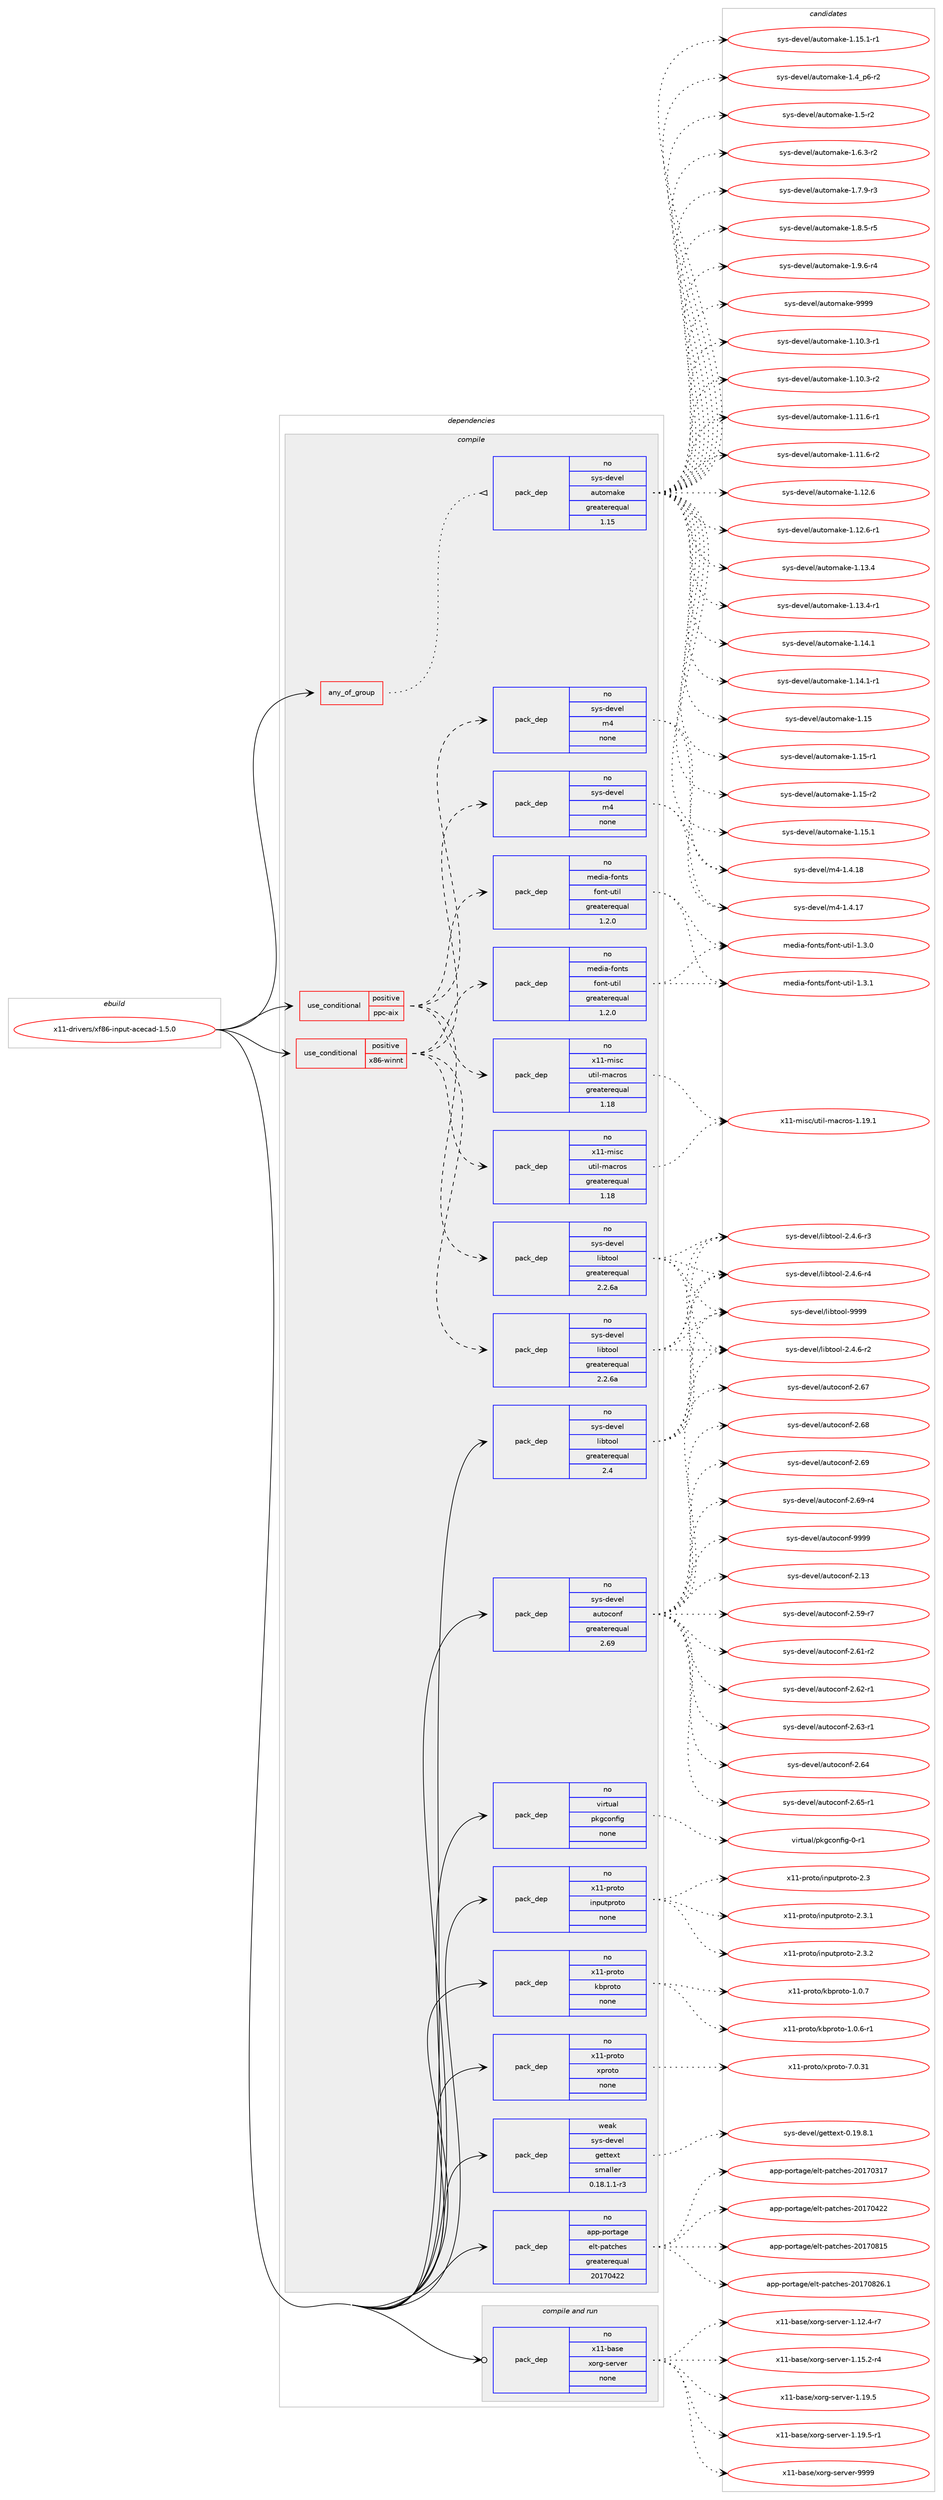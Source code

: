 digraph prolog {

# *************
# Graph options
# *************

newrank=true;
concentrate=true;
compound=true;
graph [rankdir=LR,fontname=Helvetica,fontsize=10,ranksep=1.5];#, ranksep=2.5, nodesep=0.2];
edge  [arrowhead=vee];
node  [fontname=Helvetica,fontsize=10];

# **********
# The ebuild
# **********

subgraph cluster_leftcol {
color=gray;
rank=same;
label=<<i>ebuild</i>>;
id [label="x11-drivers/xf86-input-acecad-1.5.0", color=red, width=4, href="../x11-drivers/xf86-input-acecad-1.5.0.svg"];
}

# ****************
# The dependencies
# ****************

subgraph cluster_midcol {
color=gray;
label=<<i>dependencies</i>>;
subgraph cluster_compile {
fillcolor="#eeeeee";
style=filled;
label=<<i>compile</i>>;
subgraph any9120 {
dependency512448 [label=<<TABLE BORDER="0" CELLBORDER="1" CELLSPACING="0" CELLPADDING="4"><TR><TD CELLPADDING="10">any_of_group</TD></TR></TABLE>>, shape=none, color=red];subgraph pack381150 {
dependency512449 [label=<<TABLE BORDER="0" CELLBORDER="1" CELLSPACING="0" CELLPADDING="4" WIDTH="220"><TR><TD ROWSPAN="6" CELLPADDING="30">pack_dep</TD></TR><TR><TD WIDTH="110">no</TD></TR><TR><TD>sys-devel</TD></TR><TR><TD>automake</TD></TR><TR><TD>greaterequal</TD></TR><TR><TD>1.15</TD></TR></TABLE>>, shape=none, color=blue];
}
dependency512448:e -> dependency512449:w [weight=20,style="dotted",arrowhead="oinv"];
}
id:e -> dependency512448:w [weight=20,style="solid",arrowhead="vee"];
subgraph cond121839 {
dependency512450 [label=<<TABLE BORDER="0" CELLBORDER="1" CELLSPACING="0" CELLPADDING="4"><TR><TD ROWSPAN="3" CELLPADDING="10">use_conditional</TD></TR><TR><TD>positive</TD></TR><TR><TD>ppc-aix</TD></TR></TABLE>>, shape=none, color=red];
subgraph pack381151 {
dependency512451 [label=<<TABLE BORDER="0" CELLBORDER="1" CELLSPACING="0" CELLPADDING="4" WIDTH="220"><TR><TD ROWSPAN="6" CELLPADDING="30">pack_dep</TD></TR><TR><TD WIDTH="110">no</TD></TR><TR><TD>sys-devel</TD></TR><TR><TD>libtool</TD></TR><TR><TD>greaterequal</TD></TR><TR><TD>2.2.6a</TD></TR></TABLE>>, shape=none, color=blue];
}
dependency512450:e -> dependency512451:w [weight=20,style="dashed",arrowhead="vee"];
subgraph pack381152 {
dependency512452 [label=<<TABLE BORDER="0" CELLBORDER="1" CELLSPACING="0" CELLPADDING="4" WIDTH="220"><TR><TD ROWSPAN="6" CELLPADDING="30">pack_dep</TD></TR><TR><TD WIDTH="110">no</TD></TR><TR><TD>sys-devel</TD></TR><TR><TD>m4</TD></TR><TR><TD>none</TD></TR><TR><TD></TD></TR></TABLE>>, shape=none, color=blue];
}
dependency512450:e -> dependency512452:w [weight=20,style="dashed",arrowhead="vee"];
subgraph pack381153 {
dependency512453 [label=<<TABLE BORDER="0" CELLBORDER="1" CELLSPACING="0" CELLPADDING="4" WIDTH="220"><TR><TD ROWSPAN="6" CELLPADDING="30">pack_dep</TD></TR><TR><TD WIDTH="110">no</TD></TR><TR><TD>x11-misc</TD></TR><TR><TD>util-macros</TD></TR><TR><TD>greaterequal</TD></TR><TR><TD>1.18</TD></TR></TABLE>>, shape=none, color=blue];
}
dependency512450:e -> dependency512453:w [weight=20,style="dashed",arrowhead="vee"];
subgraph pack381154 {
dependency512454 [label=<<TABLE BORDER="0" CELLBORDER="1" CELLSPACING="0" CELLPADDING="4" WIDTH="220"><TR><TD ROWSPAN="6" CELLPADDING="30">pack_dep</TD></TR><TR><TD WIDTH="110">no</TD></TR><TR><TD>media-fonts</TD></TR><TR><TD>font-util</TD></TR><TR><TD>greaterequal</TD></TR><TR><TD>1.2.0</TD></TR></TABLE>>, shape=none, color=blue];
}
dependency512450:e -> dependency512454:w [weight=20,style="dashed",arrowhead="vee"];
}
id:e -> dependency512450:w [weight=20,style="solid",arrowhead="vee"];
subgraph cond121840 {
dependency512455 [label=<<TABLE BORDER="0" CELLBORDER="1" CELLSPACING="0" CELLPADDING="4"><TR><TD ROWSPAN="3" CELLPADDING="10">use_conditional</TD></TR><TR><TD>positive</TD></TR><TR><TD>x86-winnt</TD></TR></TABLE>>, shape=none, color=red];
subgraph pack381155 {
dependency512456 [label=<<TABLE BORDER="0" CELLBORDER="1" CELLSPACING="0" CELLPADDING="4" WIDTH="220"><TR><TD ROWSPAN="6" CELLPADDING="30">pack_dep</TD></TR><TR><TD WIDTH="110">no</TD></TR><TR><TD>sys-devel</TD></TR><TR><TD>libtool</TD></TR><TR><TD>greaterequal</TD></TR><TR><TD>2.2.6a</TD></TR></TABLE>>, shape=none, color=blue];
}
dependency512455:e -> dependency512456:w [weight=20,style="dashed",arrowhead="vee"];
subgraph pack381156 {
dependency512457 [label=<<TABLE BORDER="0" CELLBORDER="1" CELLSPACING="0" CELLPADDING="4" WIDTH="220"><TR><TD ROWSPAN="6" CELLPADDING="30">pack_dep</TD></TR><TR><TD WIDTH="110">no</TD></TR><TR><TD>sys-devel</TD></TR><TR><TD>m4</TD></TR><TR><TD>none</TD></TR><TR><TD></TD></TR></TABLE>>, shape=none, color=blue];
}
dependency512455:e -> dependency512457:w [weight=20,style="dashed",arrowhead="vee"];
subgraph pack381157 {
dependency512458 [label=<<TABLE BORDER="0" CELLBORDER="1" CELLSPACING="0" CELLPADDING="4" WIDTH="220"><TR><TD ROWSPAN="6" CELLPADDING="30">pack_dep</TD></TR><TR><TD WIDTH="110">no</TD></TR><TR><TD>x11-misc</TD></TR><TR><TD>util-macros</TD></TR><TR><TD>greaterequal</TD></TR><TR><TD>1.18</TD></TR></TABLE>>, shape=none, color=blue];
}
dependency512455:e -> dependency512458:w [weight=20,style="dashed",arrowhead="vee"];
subgraph pack381158 {
dependency512459 [label=<<TABLE BORDER="0" CELLBORDER="1" CELLSPACING="0" CELLPADDING="4" WIDTH="220"><TR><TD ROWSPAN="6" CELLPADDING="30">pack_dep</TD></TR><TR><TD WIDTH="110">no</TD></TR><TR><TD>media-fonts</TD></TR><TR><TD>font-util</TD></TR><TR><TD>greaterequal</TD></TR><TR><TD>1.2.0</TD></TR></TABLE>>, shape=none, color=blue];
}
dependency512455:e -> dependency512459:w [weight=20,style="dashed",arrowhead="vee"];
}
id:e -> dependency512455:w [weight=20,style="solid",arrowhead="vee"];
subgraph pack381159 {
dependency512460 [label=<<TABLE BORDER="0" CELLBORDER="1" CELLSPACING="0" CELLPADDING="4" WIDTH="220"><TR><TD ROWSPAN="6" CELLPADDING="30">pack_dep</TD></TR><TR><TD WIDTH="110">no</TD></TR><TR><TD>app-portage</TD></TR><TR><TD>elt-patches</TD></TR><TR><TD>greaterequal</TD></TR><TR><TD>20170422</TD></TR></TABLE>>, shape=none, color=blue];
}
id:e -> dependency512460:w [weight=20,style="solid",arrowhead="vee"];
subgraph pack381160 {
dependency512461 [label=<<TABLE BORDER="0" CELLBORDER="1" CELLSPACING="0" CELLPADDING="4" WIDTH="220"><TR><TD ROWSPAN="6" CELLPADDING="30">pack_dep</TD></TR><TR><TD WIDTH="110">no</TD></TR><TR><TD>sys-devel</TD></TR><TR><TD>autoconf</TD></TR><TR><TD>greaterequal</TD></TR><TR><TD>2.69</TD></TR></TABLE>>, shape=none, color=blue];
}
id:e -> dependency512461:w [weight=20,style="solid",arrowhead="vee"];
subgraph pack381161 {
dependency512462 [label=<<TABLE BORDER="0" CELLBORDER="1" CELLSPACING="0" CELLPADDING="4" WIDTH="220"><TR><TD ROWSPAN="6" CELLPADDING="30">pack_dep</TD></TR><TR><TD WIDTH="110">no</TD></TR><TR><TD>sys-devel</TD></TR><TR><TD>libtool</TD></TR><TR><TD>greaterequal</TD></TR><TR><TD>2.4</TD></TR></TABLE>>, shape=none, color=blue];
}
id:e -> dependency512462:w [weight=20,style="solid",arrowhead="vee"];
subgraph pack381162 {
dependency512463 [label=<<TABLE BORDER="0" CELLBORDER="1" CELLSPACING="0" CELLPADDING="4" WIDTH="220"><TR><TD ROWSPAN="6" CELLPADDING="30">pack_dep</TD></TR><TR><TD WIDTH="110">no</TD></TR><TR><TD>virtual</TD></TR><TR><TD>pkgconfig</TD></TR><TR><TD>none</TD></TR><TR><TD></TD></TR></TABLE>>, shape=none, color=blue];
}
id:e -> dependency512463:w [weight=20,style="solid",arrowhead="vee"];
subgraph pack381163 {
dependency512464 [label=<<TABLE BORDER="0" CELLBORDER="1" CELLSPACING="0" CELLPADDING="4" WIDTH="220"><TR><TD ROWSPAN="6" CELLPADDING="30">pack_dep</TD></TR><TR><TD WIDTH="110">no</TD></TR><TR><TD>x11-proto</TD></TR><TR><TD>inputproto</TD></TR><TR><TD>none</TD></TR><TR><TD></TD></TR></TABLE>>, shape=none, color=blue];
}
id:e -> dependency512464:w [weight=20,style="solid",arrowhead="vee"];
subgraph pack381164 {
dependency512465 [label=<<TABLE BORDER="0" CELLBORDER="1" CELLSPACING="0" CELLPADDING="4" WIDTH="220"><TR><TD ROWSPAN="6" CELLPADDING="30">pack_dep</TD></TR><TR><TD WIDTH="110">no</TD></TR><TR><TD>x11-proto</TD></TR><TR><TD>kbproto</TD></TR><TR><TD>none</TD></TR><TR><TD></TD></TR></TABLE>>, shape=none, color=blue];
}
id:e -> dependency512465:w [weight=20,style="solid",arrowhead="vee"];
subgraph pack381165 {
dependency512466 [label=<<TABLE BORDER="0" CELLBORDER="1" CELLSPACING="0" CELLPADDING="4" WIDTH="220"><TR><TD ROWSPAN="6" CELLPADDING="30">pack_dep</TD></TR><TR><TD WIDTH="110">no</TD></TR><TR><TD>x11-proto</TD></TR><TR><TD>xproto</TD></TR><TR><TD>none</TD></TR><TR><TD></TD></TR></TABLE>>, shape=none, color=blue];
}
id:e -> dependency512466:w [weight=20,style="solid",arrowhead="vee"];
subgraph pack381166 {
dependency512467 [label=<<TABLE BORDER="0" CELLBORDER="1" CELLSPACING="0" CELLPADDING="4" WIDTH="220"><TR><TD ROWSPAN="6" CELLPADDING="30">pack_dep</TD></TR><TR><TD WIDTH="110">weak</TD></TR><TR><TD>sys-devel</TD></TR><TR><TD>gettext</TD></TR><TR><TD>smaller</TD></TR><TR><TD>0.18.1.1-r3</TD></TR></TABLE>>, shape=none, color=blue];
}
id:e -> dependency512467:w [weight=20,style="solid",arrowhead="vee"];
}
subgraph cluster_compileandrun {
fillcolor="#eeeeee";
style=filled;
label=<<i>compile and run</i>>;
subgraph pack381167 {
dependency512468 [label=<<TABLE BORDER="0" CELLBORDER="1" CELLSPACING="0" CELLPADDING="4" WIDTH="220"><TR><TD ROWSPAN="6" CELLPADDING="30">pack_dep</TD></TR><TR><TD WIDTH="110">no</TD></TR><TR><TD>x11-base</TD></TR><TR><TD>xorg-server</TD></TR><TR><TD>none</TD></TR><TR><TD></TD></TR></TABLE>>, shape=none, color=blue];
}
id:e -> dependency512468:w [weight=20,style="solid",arrowhead="odotvee"];
}
subgraph cluster_run {
fillcolor="#eeeeee";
style=filled;
label=<<i>run</i>>;
}
}

# **************
# The candidates
# **************

subgraph cluster_choices {
rank=same;
color=gray;
label=<<i>candidates</i>>;

subgraph choice381150 {
color=black;
nodesep=1;
choice11512111545100101118101108479711711611110997107101454946494846514511449 [label="sys-devel/automake-1.10.3-r1", color=red, width=4,href="../sys-devel/automake-1.10.3-r1.svg"];
choice11512111545100101118101108479711711611110997107101454946494846514511450 [label="sys-devel/automake-1.10.3-r2", color=red, width=4,href="../sys-devel/automake-1.10.3-r2.svg"];
choice11512111545100101118101108479711711611110997107101454946494946544511449 [label="sys-devel/automake-1.11.6-r1", color=red, width=4,href="../sys-devel/automake-1.11.6-r1.svg"];
choice11512111545100101118101108479711711611110997107101454946494946544511450 [label="sys-devel/automake-1.11.6-r2", color=red, width=4,href="../sys-devel/automake-1.11.6-r2.svg"];
choice1151211154510010111810110847971171161111099710710145494649504654 [label="sys-devel/automake-1.12.6", color=red, width=4,href="../sys-devel/automake-1.12.6.svg"];
choice11512111545100101118101108479711711611110997107101454946495046544511449 [label="sys-devel/automake-1.12.6-r1", color=red, width=4,href="../sys-devel/automake-1.12.6-r1.svg"];
choice1151211154510010111810110847971171161111099710710145494649514652 [label="sys-devel/automake-1.13.4", color=red, width=4,href="../sys-devel/automake-1.13.4.svg"];
choice11512111545100101118101108479711711611110997107101454946495146524511449 [label="sys-devel/automake-1.13.4-r1", color=red, width=4,href="../sys-devel/automake-1.13.4-r1.svg"];
choice1151211154510010111810110847971171161111099710710145494649524649 [label="sys-devel/automake-1.14.1", color=red, width=4,href="../sys-devel/automake-1.14.1.svg"];
choice11512111545100101118101108479711711611110997107101454946495246494511449 [label="sys-devel/automake-1.14.1-r1", color=red, width=4,href="../sys-devel/automake-1.14.1-r1.svg"];
choice115121115451001011181011084797117116111109971071014549464953 [label="sys-devel/automake-1.15", color=red, width=4,href="../sys-devel/automake-1.15.svg"];
choice1151211154510010111810110847971171161111099710710145494649534511449 [label="sys-devel/automake-1.15-r1", color=red, width=4,href="../sys-devel/automake-1.15-r1.svg"];
choice1151211154510010111810110847971171161111099710710145494649534511450 [label="sys-devel/automake-1.15-r2", color=red, width=4,href="../sys-devel/automake-1.15-r2.svg"];
choice1151211154510010111810110847971171161111099710710145494649534649 [label="sys-devel/automake-1.15.1", color=red, width=4,href="../sys-devel/automake-1.15.1.svg"];
choice11512111545100101118101108479711711611110997107101454946495346494511449 [label="sys-devel/automake-1.15.1-r1", color=red, width=4,href="../sys-devel/automake-1.15.1-r1.svg"];
choice115121115451001011181011084797117116111109971071014549465295112544511450 [label="sys-devel/automake-1.4_p6-r2", color=red, width=4,href="../sys-devel/automake-1.4_p6-r2.svg"];
choice11512111545100101118101108479711711611110997107101454946534511450 [label="sys-devel/automake-1.5-r2", color=red, width=4,href="../sys-devel/automake-1.5-r2.svg"];
choice115121115451001011181011084797117116111109971071014549465446514511450 [label="sys-devel/automake-1.6.3-r2", color=red, width=4,href="../sys-devel/automake-1.6.3-r2.svg"];
choice115121115451001011181011084797117116111109971071014549465546574511451 [label="sys-devel/automake-1.7.9-r3", color=red, width=4,href="../sys-devel/automake-1.7.9-r3.svg"];
choice115121115451001011181011084797117116111109971071014549465646534511453 [label="sys-devel/automake-1.8.5-r5", color=red, width=4,href="../sys-devel/automake-1.8.5-r5.svg"];
choice115121115451001011181011084797117116111109971071014549465746544511452 [label="sys-devel/automake-1.9.6-r4", color=red, width=4,href="../sys-devel/automake-1.9.6-r4.svg"];
choice115121115451001011181011084797117116111109971071014557575757 [label="sys-devel/automake-9999", color=red, width=4,href="../sys-devel/automake-9999.svg"];
dependency512449:e -> choice11512111545100101118101108479711711611110997107101454946494846514511449:w [style=dotted,weight="100"];
dependency512449:e -> choice11512111545100101118101108479711711611110997107101454946494846514511450:w [style=dotted,weight="100"];
dependency512449:e -> choice11512111545100101118101108479711711611110997107101454946494946544511449:w [style=dotted,weight="100"];
dependency512449:e -> choice11512111545100101118101108479711711611110997107101454946494946544511450:w [style=dotted,weight="100"];
dependency512449:e -> choice1151211154510010111810110847971171161111099710710145494649504654:w [style=dotted,weight="100"];
dependency512449:e -> choice11512111545100101118101108479711711611110997107101454946495046544511449:w [style=dotted,weight="100"];
dependency512449:e -> choice1151211154510010111810110847971171161111099710710145494649514652:w [style=dotted,weight="100"];
dependency512449:e -> choice11512111545100101118101108479711711611110997107101454946495146524511449:w [style=dotted,weight="100"];
dependency512449:e -> choice1151211154510010111810110847971171161111099710710145494649524649:w [style=dotted,weight="100"];
dependency512449:e -> choice11512111545100101118101108479711711611110997107101454946495246494511449:w [style=dotted,weight="100"];
dependency512449:e -> choice115121115451001011181011084797117116111109971071014549464953:w [style=dotted,weight="100"];
dependency512449:e -> choice1151211154510010111810110847971171161111099710710145494649534511449:w [style=dotted,weight="100"];
dependency512449:e -> choice1151211154510010111810110847971171161111099710710145494649534511450:w [style=dotted,weight="100"];
dependency512449:e -> choice1151211154510010111810110847971171161111099710710145494649534649:w [style=dotted,weight="100"];
dependency512449:e -> choice11512111545100101118101108479711711611110997107101454946495346494511449:w [style=dotted,weight="100"];
dependency512449:e -> choice115121115451001011181011084797117116111109971071014549465295112544511450:w [style=dotted,weight="100"];
dependency512449:e -> choice11512111545100101118101108479711711611110997107101454946534511450:w [style=dotted,weight="100"];
dependency512449:e -> choice115121115451001011181011084797117116111109971071014549465446514511450:w [style=dotted,weight="100"];
dependency512449:e -> choice115121115451001011181011084797117116111109971071014549465546574511451:w [style=dotted,weight="100"];
dependency512449:e -> choice115121115451001011181011084797117116111109971071014549465646534511453:w [style=dotted,weight="100"];
dependency512449:e -> choice115121115451001011181011084797117116111109971071014549465746544511452:w [style=dotted,weight="100"];
dependency512449:e -> choice115121115451001011181011084797117116111109971071014557575757:w [style=dotted,weight="100"];
}
subgraph choice381151 {
color=black;
nodesep=1;
choice1151211154510010111810110847108105981161111111084550465246544511450 [label="sys-devel/libtool-2.4.6-r2", color=red, width=4,href="../sys-devel/libtool-2.4.6-r2.svg"];
choice1151211154510010111810110847108105981161111111084550465246544511451 [label="sys-devel/libtool-2.4.6-r3", color=red, width=4,href="../sys-devel/libtool-2.4.6-r3.svg"];
choice1151211154510010111810110847108105981161111111084550465246544511452 [label="sys-devel/libtool-2.4.6-r4", color=red, width=4,href="../sys-devel/libtool-2.4.6-r4.svg"];
choice1151211154510010111810110847108105981161111111084557575757 [label="sys-devel/libtool-9999", color=red, width=4,href="../sys-devel/libtool-9999.svg"];
dependency512451:e -> choice1151211154510010111810110847108105981161111111084550465246544511450:w [style=dotted,weight="100"];
dependency512451:e -> choice1151211154510010111810110847108105981161111111084550465246544511451:w [style=dotted,weight="100"];
dependency512451:e -> choice1151211154510010111810110847108105981161111111084550465246544511452:w [style=dotted,weight="100"];
dependency512451:e -> choice1151211154510010111810110847108105981161111111084557575757:w [style=dotted,weight="100"];
}
subgraph choice381152 {
color=black;
nodesep=1;
choice11512111545100101118101108471095245494652464955 [label="sys-devel/m4-1.4.17", color=red, width=4,href="../sys-devel/m4-1.4.17.svg"];
choice11512111545100101118101108471095245494652464956 [label="sys-devel/m4-1.4.18", color=red, width=4,href="../sys-devel/m4-1.4.18.svg"];
dependency512452:e -> choice11512111545100101118101108471095245494652464955:w [style=dotted,weight="100"];
dependency512452:e -> choice11512111545100101118101108471095245494652464956:w [style=dotted,weight="100"];
}
subgraph choice381153 {
color=black;
nodesep=1;
choice120494945109105115994711711610510845109979911411111545494649574649 [label="x11-misc/util-macros-1.19.1", color=red, width=4,href="../x11-misc/util-macros-1.19.1.svg"];
dependency512453:e -> choice120494945109105115994711711610510845109979911411111545494649574649:w [style=dotted,weight="100"];
}
subgraph choice381154 {
color=black;
nodesep=1;
choice10910110010597451021111101161154710211111011645117116105108454946514648 [label="media-fonts/font-util-1.3.0", color=red, width=4,href="../media-fonts/font-util-1.3.0.svg"];
choice10910110010597451021111101161154710211111011645117116105108454946514649 [label="media-fonts/font-util-1.3.1", color=red, width=4,href="../media-fonts/font-util-1.3.1.svg"];
dependency512454:e -> choice10910110010597451021111101161154710211111011645117116105108454946514648:w [style=dotted,weight="100"];
dependency512454:e -> choice10910110010597451021111101161154710211111011645117116105108454946514649:w [style=dotted,weight="100"];
}
subgraph choice381155 {
color=black;
nodesep=1;
choice1151211154510010111810110847108105981161111111084550465246544511450 [label="sys-devel/libtool-2.4.6-r2", color=red, width=4,href="../sys-devel/libtool-2.4.6-r2.svg"];
choice1151211154510010111810110847108105981161111111084550465246544511451 [label="sys-devel/libtool-2.4.6-r3", color=red, width=4,href="../sys-devel/libtool-2.4.6-r3.svg"];
choice1151211154510010111810110847108105981161111111084550465246544511452 [label="sys-devel/libtool-2.4.6-r4", color=red, width=4,href="../sys-devel/libtool-2.4.6-r4.svg"];
choice1151211154510010111810110847108105981161111111084557575757 [label="sys-devel/libtool-9999", color=red, width=4,href="../sys-devel/libtool-9999.svg"];
dependency512456:e -> choice1151211154510010111810110847108105981161111111084550465246544511450:w [style=dotted,weight="100"];
dependency512456:e -> choice1151211154510010111810110847108105981161111111084550465246544511451:w [style=dotted,weight="100"];
dependency512456:e -> choice1151211154510010111810110847108105981161111111084550465246544511452:w [style=dotted,weight="100"];
dependency512456:e -> choice1151211154510010111810110847108105981161111111084557575757:w [style=dotted,weight="100"];
}
subgraph choice381156 {
color=black;
nodesep=1;
choice11512111545100101118101108471095245494652464955 [label="sys-devel/m4-1.4.17", color=red, width=4,href="../sys-devel/m4-1.4.17.svg"];
choice11512111545100101118101108471095245494652464956 [label="sys-devel/m4-1.4.18", color=red, width=4,href="../sys-devel/m4-1.4.18.svg"];
dependency512457:e -> choice11512111545100101118101108471095245494652464955:w [style=dotted,weight="100"];
dependency512457:e -> choice11512111545100101118101108471095245494652464956:w [style=dotted,weight="100"];
}
subgraph choice381157 {
color=black;
nodesep=1;
choice120494945109105115994711711610510845109979911411111545494649574649 [label="x11-misc/util-macros-1.19.1", color=red, width=4,href="../x11-misc/util-macros-1.19.1.svg"];
dependency512458:e -> choice120494945109105115994711711610510845109979911411111545494649574649:w [style=dotted,weight="100"];
}
subgraph choice381158 {
color=black;
nodesep=1;
choice10910110010597451021111101161154710211111011645117116105108454946514648 [label="media-fonts/font-util-1.3.0", color=red, width=4,href="../media-fonts/font-util-1.3.0.svg"];
choice10910110010597451021111101161154710211111011645117116105108454946514649 [label="media-fonts/font-util-1.3.1", color=red, width=4,href="../media-fonts/font-util-1.3.1.svg"];
dependency512459:e -> choice10910110010597451021111101161154710211111011645117116105108454946514648:w [style=dotted,weight="100"];
dependency512459:e -> choice10910110010597451021111101161154710211111011645117116105108454946514649:w [style=dotted,weight="100"];
}
subgraph choice381159 {
color=black;
nodesep=1;
choice97112112451121111141169710310147101108116451129711699104101115455048495548514955 [label="app-portage/elt-patches-20170317", color=red, width=4,href="../app-portage/elt-patches-20170317.svg"];
choice97112112451121111141169710310147101108116451129711699104101115455048495548525050 [label="app-portage/elt-patches-20170422", color=red, width=4,href="../app-portage/elt-patches-20170422.svg"];
choice97112112451121111141169710310147101108116451129711699104101115455048495548564953 [label="app-portage/elt-patches-20170815", color=red, width=4,href="../app-portage/elt-patches-20170815.svg"];
choice971121124511211111411697103101471011081164511297116991041011154550484955485650544649 [label="app-portage/elt-patches-20170826.1", color=red, width=4,href="../app-portage/elt-patches-20170826.1.svg"];
dependency512460:e -> choice97112112451121111141169710310147101108116451129711699104101115455048495548514955:w [style=dotted,weight="100"];
dependency512460:e -> choice97112112451121111141169710310147101108116451129711699104101115455048495548525050:w [style=dotted,weight="100"];
dependency512460:e -> choice97112112451121111141169710310147101108116451129711699104101115455048495548564953:w [style=dotted,weight="100"];
dependency512460:e -> choice971121124511211111411697103101471011081164511297116991041011154550484955485650544649:w [style=dotted,weight="100"];
}
subgraph choice381160 {
color=black;
nodesep=1;
choice115121115451001011181011084797117116111991111101024550464951 [label="sys-devel/autoconf-2.13", color=red, width=4,href="../sys-devel/autoconf-2.13.svg"];
choice1151211154510010111810110847971171161119911111010245504653574511455 [label="sys-devel/autoconf-2.59-r7", color=red, width=4,href="../sys-devel/autoconf-2.59-r7.svg"];
choice1151211154510010111810110847971171161119911111010245504654494511450 [label="sys-devel/autoconf-2.61-r2", color=red, width=4,href="../sys-devel/autoconf-2.61-r2.svg"];
choice1151211154510010111810110847971171161119911111010245504654504511449 [label="sys-devel/autoconf-2.62-r1", color=red, width=4,href="../sys-devel/autoconf-2.62-r1.svg"];
choice1151211154510010111810110847971171161119911111010245504654514511449 [label="sys-devel/autoconf-2.63-r1", color=red, width=4,href="../sys-devel/autoconf-2.63-r1.svg"];
choice115121115451001011181011084797117116111991111101024550465452 [label="sys-devel/autoconf-2.64", color=red, width=4,href="../sys-devel/autoconf-2.64.svg"];
choice1151211154510010111810110847971171161119911111010245504654534511449 [label="sys-devel/autoconf-2.65-r1", color=red, width=4,href="../sys-devel/autoconf-2.65-r1.svg"];
choice115121115451001011181011084797117116111991111101024550465455 [label="sys-devel/autoconf-2.67", color=red, width=4,href="../sys-devel/autoconf-2.67.svg"];
choice115121115451001011181011084797117116111991111101024550465456 [label="sys-devel/autoconf-2.68", color=red, width=4,href="../sys-devel/autoconf-2.68.svg"];
choice115121115451001011181011084797117116111991111101024550465457 [label="sys-devel/autoconf-2.69", color=red, width=4,href="../sys-devel/autoconf-2.69.svg"];
choice1151211154510010111810110847971171161119911111010245504654574511452 [label="sys-devel/autoconf-2.69-r4", color=red, width=4,href="../sys-devel/autoconf-2.69-r4.svg"];
choice115121115451001011181011084797117116111991111101024557575757 [label="sys-devel/autoconf-9999", color=red, width=4,href="../sys-devel/autoconf-9999.svg"];
dependency512461:e -> choice115121115451001011181011084797117116111991111101024550464951:w [style=dotted,weight="100"];
dependency512461:e -> choice1151211154510010111810110847971171161119911111010245504653574511455:w [style=dotted,weight="100"];
dependency512461:e -> choice1151211154510010111810110847971171161119911111010245504654494511450:w [style=dotted,weight="100"];
dependency512461:e -> choice1151211154510010111810110847971171161119911111010245504654504511449:w [style=dotted,weight="100"];
dependency512461:e -> choice1151211154510010111810110847971171161119911111010245504654514511449:w [style=dotted,weight="100"];
dependency512461:e -> choice115121115451001011181011084797117116111991111101024550465452:w [style=dotted,weight="100"];
dependency512461:e -> choice1151211154510010111810110847971171161119911111010245504654534511449:w [style=dotted,weight="100"];
dependency512461:e -> choice115121115451001011181011084797117116111991111101024550465455:w [style=dotted,weight="100"];
dependency512461:e -> choice115121115451001011181011084797117116111991111101024550465456:w [style=dotted,weight="100"];
dependency512461:e -> choice115121115451001011181011084797117116111991111101024550465457:w [style=dotted,weight="100"];
dependency512461:e -> choice1151211154510010111810110847971171161119911111010245504654574511452:w [style=dotted,weight="100"];
dependency512461:e -> choice115121115451001011181011084797117116111991111101024557575757:w [style=dotted,weight="100"];
}
subgraph choice381161 {
color=black;
nodesep=1;
choice1151211154510010111810110847108105981161111111084550465246544511450 [label="sys-devel/libtool-2.4.6-r2", color=red, width=4,href="../sys-devel/libtool-2.4.6-r2.svg"];
choice1151211154510010111810110847108105981161111111084550465246544511451 [label="sys-devel/libtool-2.4.6-r3", color=red, width=4,href="../sys-devel/libtool-2.4.6-r3.svg"];
choice1151211154510010111810110847108105981161111111084550465246544511452 [label="sys-devel/libtool-2.4.6-r4", color=red, width=4,href="../sys-devel/libtool-2.4.6-r4.svg"];
choice1151211154510010111810110847108105981161111111084557575757 [label="sys-devel/libtool-9999", color=red, width=4,href="../sys-devel/libtool-9999.svg"];
dependency512462:e -> choice1151211154510010111810110847108105981161111111084550465246544511450:w [style=dotted,weight="100"];
dependency512462:e -> choice1151211154510010111810110847108105981161111111084550465246544511451:w [style=dotted,weight="100"];
dependency512462:e -> choice1151211154510010111810110847108105981161111111084550465246544511452:w [style=dotted,weight="100"];
dependency512462:e -> choice1151211154510010111810110847108105981161111111084557575757:w [style=dotted,weight="100"];
}
subgraph choice381162 {
color=black;
nodesep=1;
choice11810511411611797108471121071039911111010210510345484511449 [label="virtual/pkgconfig-0-r1", color=red, width=4,href="../virtual/pkgconfig-0-r1.svg"];
dependency512463:e -> choice11810511411611797108471121071039911111010210510345484511449:w [style=dotted,weight="100"];
}
subgraph choice381163 {
color=black;
nodesep=1;
choice1204949451121141111161114710511011211711611211411111611145504651 [label="x11-proto/inputproto-2.3", color=red, width=4,href="../x11-proto/inputproto-2.3.svg"];
choice12049494511211411111611147105110112117116112114111116111455046514649 [label="x11-proto/inputproto-2.3.1", color=red, width=4,href="../x11-proto/inputproto-2.3.1.svg"];
choice12049494511211411111611147105110112117116112114111116111455046514650 [label="x11-proto/inputproto-2.3.2", color=red, width=4,href="../x11-proto/inputproto-2.3.2.svg"];
dependency512464:e -> choice1204949451121141111161114710511011211711611211411111611145504651:w [style=dotted,weight="100"];
dependency512464:e -> choice12049494511211411111611147105110112117116112114111116111455046514649:w [style=dotted,weight="100"];
dependency512464:e -> choice12049494511211411111611147105110112117116112114111116111455046514650:w [style=dotted,weight="100"];
}
subgraph choice381164 {
color=black;
nodesep=1;
choice12049494511211411111611147107981121141111161114549464846544511449 [label="x11-proto/kbproto-1.0.6-r1", color=red, width=4,href="../x11-proto/kbproto-1.0.6-r1.svg"];
choice1204949451121141111161114710798112114111116111454946484655 [label="x11-proto/kbproto-1.0.7", color=red, width=4,href="../x11-proto/kbproto-1.0.7.svg"];
dependency512465:e -> choice12049494511211411111611147107981121141111161114549464846544511449:w [style=dotted,weight="100"];
dependency512465:e -> choice1204949451121141111161114710798112114111116111454946484655:w [style=dotted,weight="100"];
}
subgraph choice381165 {
color=black;
nodesep=1;
choice1204949451121141111161114712011211411111611145554648465149 [label="x11-proto/xproto-7.0.31", color=red, width=4,href="../x11-proto/xproto-7.0.31.svg"];
dependency512466:e -> choice1204949451121141111161114712011211411111611145554648465149:w [style=dotted,weight="100"];
}
subgraph choice381166 {
color=black;
nodesep=1;
choice1151211154510010111810110847103101116116101120116454846495746564649 [label="sys-devel/gettext-0.19.8.1", color=red, width=4,href="../sys-devel/gettext-0.19.8.1.svg"];
dependency512467:e -> choice1151211154510010111810110847103101116116101120116454846495746564649:w [style=dotted,weight="100"];
}
subgraph choice381167 {
color=black;
nodesep=1;
choice12049494598971151014712011111410345115101114118101114454946495046524511455 [label="x11-base/xorg-server-1.12.4-r7", color=red, width=4,href="../x11-base/xorg-server-1.12.4-r7.svg"];
choice12049494598971151014712011111410345115101114118101114454946495346504511452 [label="x11-base/xorg-server-1.15.2-r4", color=red, width=4,href="../x11-base/xorg-server-1.15.2-r4.svg"];
choice1204949459897115101471201111141034511510111411810111445494649574653 [label="x11-base/xorg-server-1.19.5", color=red, width=4,href="../x11-base/xorg-server-1.19.5.svg"];
choice12049494598971151014712011111410345115101114118101114454946495746534511449 [label="x11-base/xorg-server-1.19.5-r1", color=red, width=4,href="../x11-base/xorg-server-1.19.5-r1.svg"];
choice120494945989711510147120111114103451151011141181011144557575757 [label="x11-base/xorg-server-9999", color=red, width=4,href="../x11-base/xorg-server-9999.svg"];
dependency512468:e -> choice12049494598971151014712011111410345115101114118101114454946495046524511455:w [style=dotted,weight="100"];
dependency512468:e -> choice12049494598971151014712011111410345115101114118101114454946495346504511452:w [style=dotted,weight="100"];
dependency512468:e -> choice1204949459897115101471201111141034511510111411810111445494649574653:w [style=dotted,weight="100"];
dependency512468:e -> choice12049494598971151014712011111410345115101114118101114454946495746534511449:w [style=dotted,weight="100"];
dependency512468:e -> choice120494945989711510147120111114103451151011141181011144557575757:w [style=dotted,weight="100"];
}
}

}
